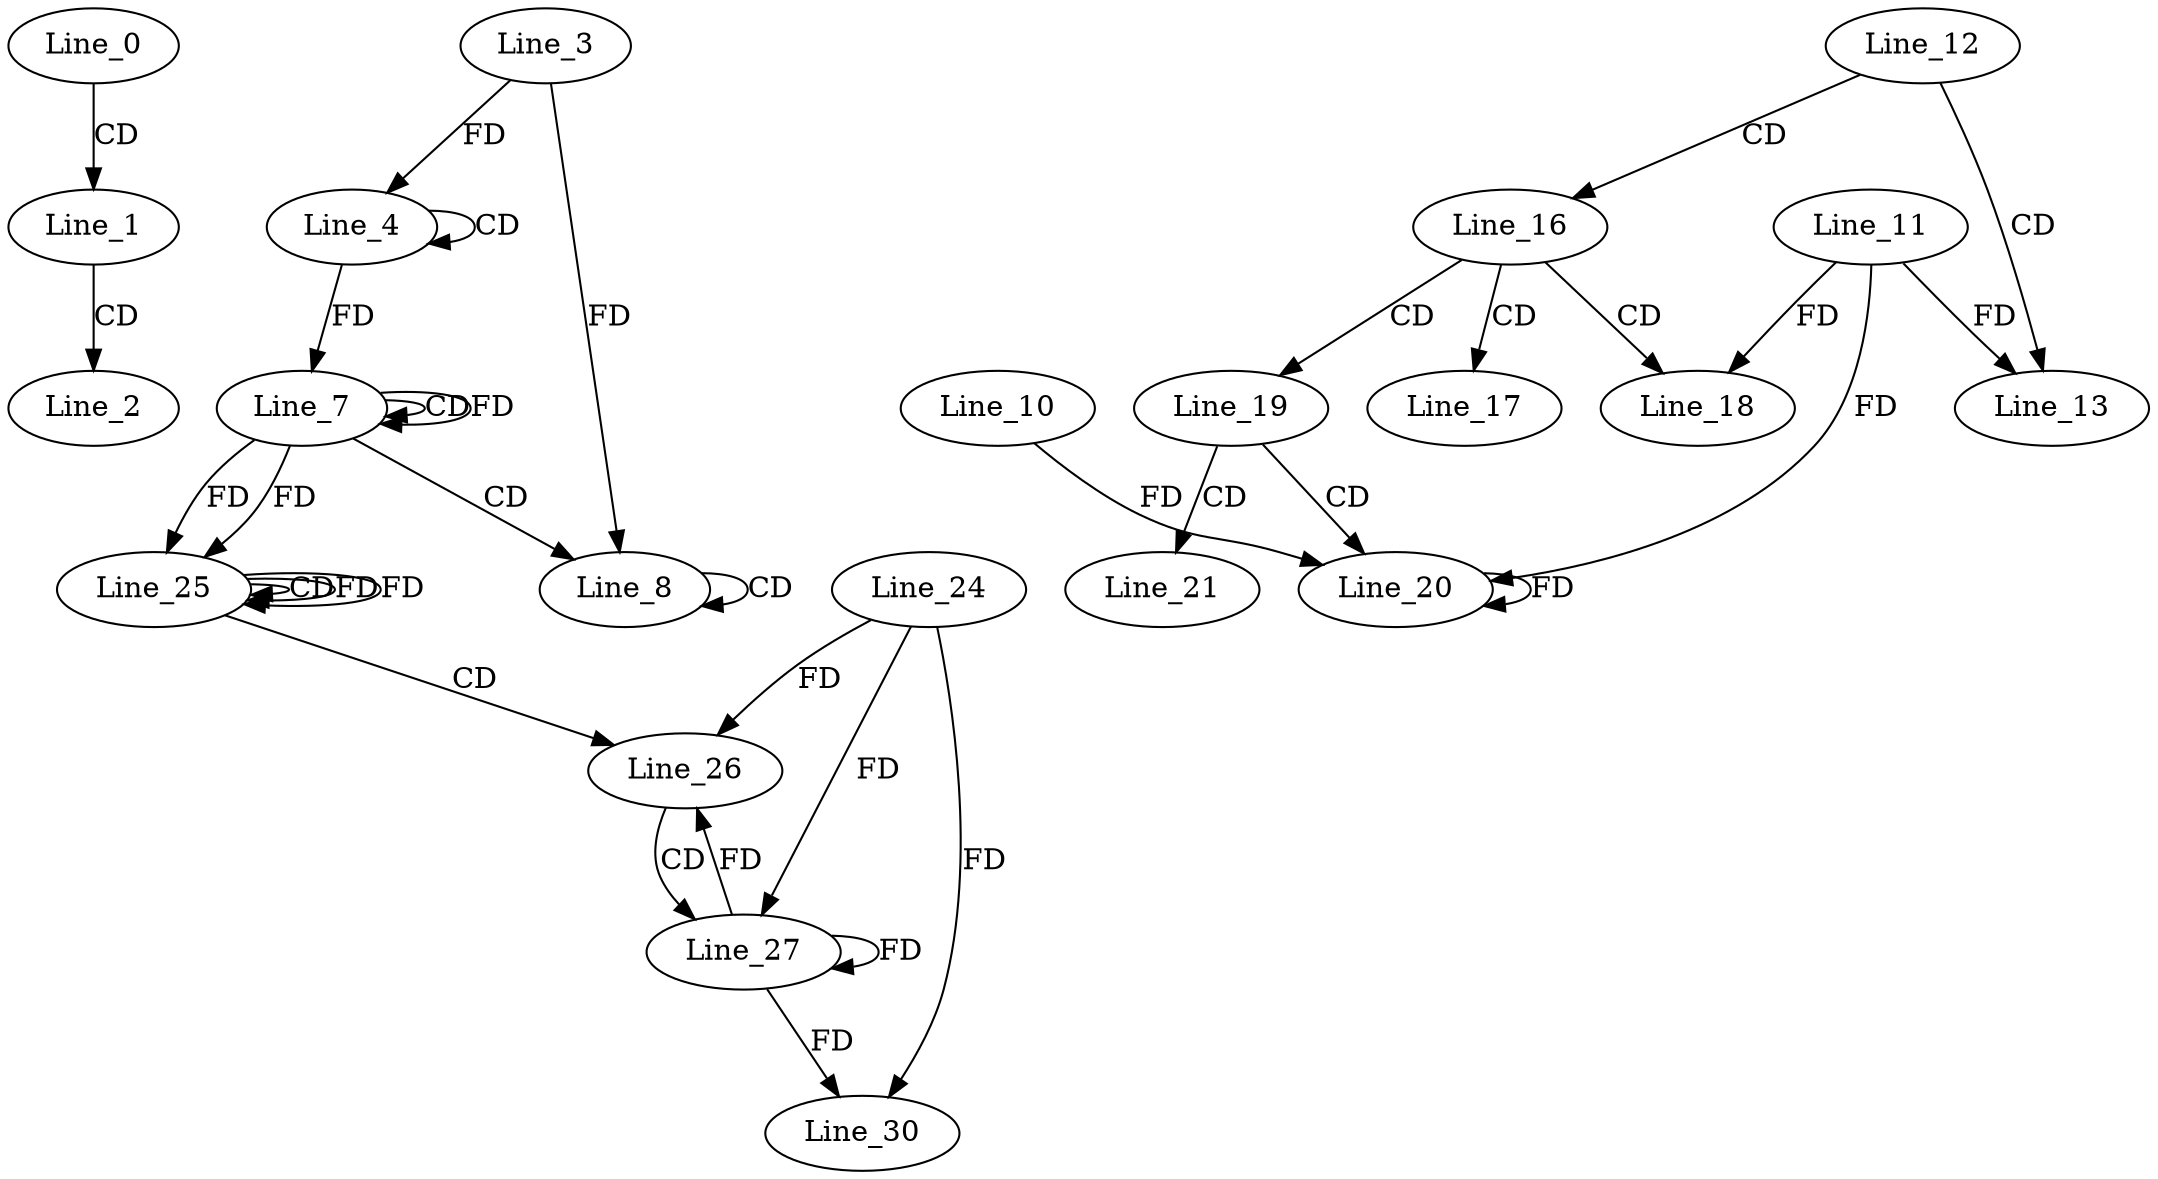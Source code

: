 digraph G {
  Line_0;
  Line_1;
  Line_2;
  Line_4;
  Line_4;
  Line_3;
  Line_7;
  Line_7;
  Line_7;
  Line_8;
  Line_8;
  Line_12;
  Line_13;
  Line_11;
  Line_16;
  Line_17;
  Line_18;
  Line_19;
  Line_20;
  Line_10;
  Line_21;
  Line_25;
  Line_25;
  Line_25;
  Line_26;
  Line_24;
  Line_27;
  Line_30;
  Line_0 -> Line_1 [ label="CD" ];
  Line_1 -> Line_2 [ label="CD" ];
  Line_4 -> Line_4 [ label="CD" ];
  Line_3 -> Line_4 [ label="FD" ];
  Line_4 -> Line_7 [ label="FD" ];
  Line_7 -> Line_7 [ label="CD" ];
  Line_7 -> Line_7 [ label="FD" ];
  Line_7 -> Line_8 [ label="CD" ];
  Line_8 -> Line_8 [ label="CD" ];
  Line_3 -> Line_8 [ label="FD" ];
  Line_12 -> Line_13 [ label="CD" ];
  Line_11 -> Line_13 [ label="FD" ];
  Line_12 -> Line_16 [ label="CD" ];
  Line_16 -> Line_17 [ label="CD" ];
  Line_16 -> Line_18 [ label="CD" ];
  Line_11 -> Line_18 [ label="FD" ];
  Line_16 -> Line_19 [ label="CD" ];
  Line_19 -> Line_20 [ label="CD" ];
  Line_20 -> Line_20 [ label="FD" ];
  Line_10 -> Line_20 [ label="FD" ];
  Line_11 -> Line_20 [ label="FD" ];
  Line_19 -> Line_21 [ label="CD" ];
  Line_7 -> Line_25 [ label="FD" ];
  Line_25 -> Line_25 [ label="CD" ];
  Line_25 -> Line_25 [ label="FD" ];
  Line_7 -> Line_25 [ label="FD" ];
  Line_25 -> Line_26 [ label="CD" ];
  Line_24 -> Line_26 [ label="FD" ];
  Line_26 -> Line_27 [ label="CD" ];
  Line_27 -> Line_27 [ label="FD" ];
  Line_24 -> Line_27 [ label="FD" ];
  Line_27 -> Line_30 [ label="FD" ];
  Line_24 -> Line_30 [ label="FD" ];
  Line_25 -> Line_25 [ label="FD" ];
  Line_27 -> Line_26 [ label="FD" ];
}
